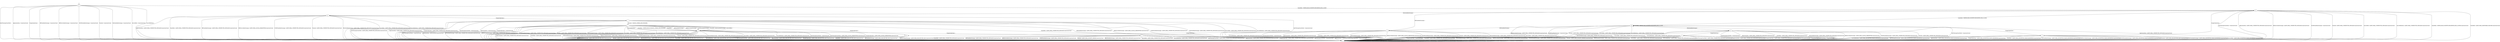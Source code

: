 digraph "" {
	graph [configurations="0.9.7-TLS10|0.9.7e-TLS10|0.9.8l-TLS10|0.9.8s-TLS10"];
	node [label="\N"];
	__start0	[feature=True,
		label="",
		shape=none];
	b	[feature=True];
	__start0 -> b	[key=0];
	c	[feature="0.9.7-TLS10|0.9.7e-TLS10|0.9.8l-TLS10|0.9.8s-TLS10"];
	b -> c	[key=0,
		feature="0.9.7-TLS10|0.9.7e-TLS10|0.9.8l-TLS10|0.9.8s-TLS10",
		label="AlertWarningCloseNotify / -"];
	b -> c	[key=1,
		feature="0.9.7-TLS10|0.9.7e-TLS10|0.9.8l-TLS10|0.9.8s-TLS10",
		label="ApplicationData / ConnectionClosed"];
	b -> c	[key=2,
		feature="0.9.7-TLS10|0.9.7e-TLS10|0.9.8l-TLS10|0.9.8s-TLS10",
		label="ChangeCipherSpec / -"];
	b -> c	[key=3,
		feature="0.9.7-TLS10|0.9.7e-TLS10|0.9.8l-TLS10|0.9.8s-TLS10",
		label="DHClientKeyExchange / ConnectionClosed"];
	b -> c	[key=4,
		feature="0.9.7-TLS10|0.9.7e-TLS10|0.9.8l-TLS10|0.9.8s-TLS10",
		label="DHEServerKeyExchange / ConnectionClosed"];
	b -> c	[key=5,
		feature="0.9.7-TLS10|0.9.7e-TLS10|0.9.8l-TLS10|0.9.8s-TLS10",
		label="ECDHClientKeyExchange / ConnectionClosed"];
	b -> c	[key=6,
		feature="0.9.7-TLS10|0.9.7e-TLS10|0.9.8l-TLS10|0.9.8s-TLS10",
		label="Finished / ConnectionClosed"];
	b -> c	[key=7,
		feature="0.9.7-TLS10|0.9.7e-TLS10|0.9.8l-TLS10|0.9.8s-TLS10",
		label="RSAClientKeyExchange / ConnectionClosed"];
	b -> c	[key=8,
		feature="0.9.7-TLS10|0.9.7e-TLS10|0.9.8l-TLS10|0.9.8s-TLS10",
		label="ServerHello / ConnectionClosed"];
	b -> c	[key=9,
		feature="0.9.7-TLS10|0.9.7e-TLS10|0.9.8l-TLS10|0.9.8s-TLS10",
		label="ServerHelloDone / -"];
	d	[feature="0.9.7-TLS10|0.9.7e-TLS10|0.9.8l-TLS10|0.9.8s-TLS10"];
	b -> d	[key=0,
		feature="0.9.7-TLS10|0.9.7e-TLS10|0.9.8l-TLS10|0.9.8s-TLS10",
		label="ClientHello / SERVER_HELLO|CERTIFICATE|SERVER_HELLO_DONE"];
	c -> c	[key=0,
		feature="0.9.7-TLS10|0.9.7e-TLS10|0.9.8l-TLS10|0.9.8s-TLS10",
		label="AlertWarningCloseNotify / ConnectionClosed"];
	c -> c	[key=1,
		feature="0.9.7-TLS10|0.9.7e-TLS10|0.9.8l-TLS10|0.9.8s-TLS10",
		label="ApplicationData / ConnectionClosed"];
	c -> c	[key=2,
		feature="0.9.7-TLS10|0.9.7e-TLS10|0.9.8l-TLS10|0.9.8s-TLS10",
		label="ChangeCipherSpec / ConnectionClosed"];
	c -> c	[key=3,
		feature="0.9.7-TLS10|0.9.7e-TLS10|0.9.8l-TLS10|0.9.8s-TLS10",
		label="ClientHello / ConnectionClosed"];
	c -> c	[key=4,
		feature="0.9.7-TLS10|0.9.7e-TLS10|0.9.8l-TLS10|0.9.8s-TLS10",
		label="DHClientKeyExchange / ConnectionClosed"];
	c -> c	[key=5,
		feature="0.9.7-TLS10|0.9.7e-TLS10|0.9.8l-TLS10|0.9.8s-TLS10",
		label="DHEServerKeyExchange / ConnectionClosed"];
	c -> c	[key=6,
		feature="0.9.7-TLS10|0.9.7e-TLS10|0.9.8l-TLS10|0.9.8s-TLS10",
		label="ECDHClientKeyExchange / ConnectionClosed"];
	c -> c	[key=7,
		feature="0.9.7-TLS10|0.9.7e-TLS10|0.9.8l-TLS10|0.9.8s-TLS10",
		label="Finished / ConnectionClosed"];
	c -> c	[key=8,
		feature="0.9.7-TLS10|0.9.7e-TLS10|0.9.8l-TLS10|0.9.8s-TLS10",
		label="RSAClientKeyExchange / ConnectionClosed"];
	c -> c	[key=9,
		feature="0.9.7-TLS10|0.9.7e-TLS10|0.9.8l-TLS10|0.9.8s-TLS10",
		label="ServerHello / ConnectionClosed"];
	c -> c	[key=10,
		feature="0.9.7-TLS10|0.9.7e-TLS10|0.9.8l-TLS10|0.9.8s-TLS10",
		label="ServerHelloDone / ConnectionClosed"];
	d -> c	[key=0,
		feature="0.9.7-TLS10|0.9.7e-TLS10|0.9.8l-TLS10|0.9.8s-TLS10",
		label="AlertWarningCloseNotify / ConnectionClosed"];
	d -> c	[key=1,
		feature="0.9.7-TLS10|0.9.7e-TLS10|0.9.8l-TLS10|0.9.8s-TLS10",
		label="ApplicationData / ALERT_FATAL_UNEXPECTED_MESSAGE|ConnectionClosed"];
	d -> c	[key=2,
		feature="0.9.7-TLS10|0.9.7e-TLS10|0.9.8l-TLS10|0.9.8s-TLS10",
		label="DHEServerKeyExchange / ALERT_FATAL_UNEXPECTED_MESSAGE|ConnectionClosed"];
	d -> c	[key=3,
		feature="0.9.7-TLS10|0.9.7e-TLS10|0.9.8l-TLS10|0.9.8s-TLS10",
		label="ECDHClientKeyExchange / ConnectionClosed"];
	d -> c	[key=4,
		feature="0.9.7-TLS10|0.9.7e-TLS10|0.9.8l-TLS10|0.9.8s-TLS10",
		label="Finished / ALERT_FATAL_UNEXPECTED_MESSAGE|ConnectionClosed"];
	d -> c	[key=5,
		feature="0.9.7-TLS10|0.9.7e-TLS10|0.9.8l-TLS10|0.9.8s-TLS10",
		label="ServerHello / ALERT_FATAL_UNEXPECTED_MESSAGE|ConnectionClosed"];
	d -> c	[key=6,
		feature="0.9.7-TLS10|0.9.7e-TLS10|0.9.8l-TLS10|0.9.8s-TLS10",
		label="ServerHelloDone / ALERT_FATAL_UNEXPECTED_MESSAGE|ConnectionClosed"];
	d -> c	[key=7,
		feature="0.9.8s-TLS10",
		label="ClientHello / SERVER_HELLO|CERTIFICATE|SERVER_HELLO_DONE|ConnectionClosed"];
	d -> c	[key=8,
		feature="0.9.8l-TLS10",
		label="ClientHello / ALERT_FATAL_HANDSHAKE_FAILURE|ConnectionClosed"];
	e	[feature="0.9.7-TLS10|0.9.7e-TLS10|0.9.8l-TLS10|0.9.8s-TLS10"];
	d -> e	[key=0,
		feature="0.9.7-TLS10|0.9.7e-TLS10|0.9.8l-TLS10|0.9.8s-TLS10",
		label="ChangeCipherSpec / -"];
	f	[feature="0.9.7-TLS10|0.9.7e-TLS10|0.9.8l-TLS10|0.9.8s-TLS10"];
	d -> f	[key=0,
		feature="0.9.7-TLS10|0.9.7e-TLS10|0.9.8l-TLS10|0.9.8s-TLS10",
		label="DHClientKeyExchange / -"];
	g	[feature="0.9.7-TLS10|0.9.7e-TLS10|0.9.8l-TLS10|0.9.8s-TLS10"];
	d -> g	[key=0,
		feature="0.9.7-TLS10|0.9.7e-TLS10|0.9.8l-TLS10|0.9.8s-TLS10",
		label="RSAClientKeyExchange / -"];
	m	[feature="0.9.7e-TLS10|0.9.7-TLS10"];
	d -> m	[key=0,
		feature="0.9.7-TLS10|0.9.7e-TLS10",
		label="ClientHello / SERVER_HELLO|CERTIFICATE|SERVER_HELLO_DONE"];
	e -> c	[key=0,
		feature="0.9.7-TLS10|0.9.7e-TLS10|0.9.8l-TLS10|0.9.8s-TLS10",
		label="AlertWarningCloseNotify / ALERT_FATAL_DECRYPTION_FAILED_RESERVED|ConnectionClosed"];
	e -> c	[key=1,
		feature="0.9.7-TLS10|0.9.7e-TLS10|0.9.8l-TLS10|0.9.8s-TLS10",
		label="ApplicationData / ALERT_FATAL_DECRYPTION_FAILED_RESERVED|ConnectionClosed"];
	e -> c	[key=2,
		feature="0.9.7-TLS10|0.9.7e-TLS10|0.9.8l-TLS10|0.9.8s-TLS10",
		label="ChangeCipherSpec / ALERT_FATAL_DECRYPTION_FAILED_RESERVED|ConnectionClosed"];
	e -> c	[key=3,
		feature="0.9.7-TLS10|0.9.7e-TLS10|0.9.8l-TLS10|0.9.8s-TLS10",
		label="ClientHello / ALERT_FATAL_DECRYPTION_FAILED_RESERVED|ConnectionClosed"];
	e -> c	[key=4,
		feature="0.9.7-TLS10|0.9.7e-TLS10|0.9.8l-TLS10|0.9.8s-TLS10",
		label="DHClientKeyExchange / ALERT_FATAL_DECRYPTION_FAILED_RESERVED|ConnectionClosed"];
	e -> c	[key=5,
		feature="0.9.7-TLS10|0.9.7e-TLS10|0.9.8l-TLS10|0.9.8s-TLS10",
		label="DHEServerKeyExchange / ALERT_FATAL_DECRYPTION_FAILED_RESERVED|ConnectionClosed"];
	e -> c	[key=6,
		feature="0.9.7-TLS10|0.9.7e-TLS10|0.9.8l-TLS10|0.9.8s-TLS10",
		label="ECDHClientKeyExchange / ALERT_FATAL_DECRYPTION_FAILED_RESERVED|ConnectionClosed"];
	e -> c	[key=7,
		feature="0.9.7-TLS10|0.9.7e-TLS10|0.9.8l-TLS10|0.9.8s-TLS10",
		label="Finished / ALERT_FATAL_BAD_RECORD_MAC|ConnectionClosed"];
	e -> c	[key=8,
		feature="0.9.7-TLS10|0.9.7e-TLS10|0.9.8l-TLS10|0.9.8s-TLS10",
		label="RSAClientKeyExchange / ALERT_FATAL_DECRYPTION_FAILED_RESERVED|ConnectionClosed"];
	e -> c	[key=9,
		feature="0.9.7-TLS10|0.9.7e-TLS10|0.9.8l-TLS10|0.9.8s-TLS10",
		label="ServerHello / ALERT_FATAL_DECRYPTION_FAILED_RESERVED|ConnectionClosed"];
	e -> c	[key=10,
		feature="0.9.7-TLS10|0.9.7e-TLS10|0.9.8l-TLS10|0.9.8s-TLS10",
		label="ServerHelloDone / ALERT_FATAL_DECRYPTION_FAILED_RESERVED|ConnectionClosed"];
	f -> c	[key=0,
		feature="0.9.7-TLS10|0.9.7e-TLS10|0.9.8l-TLS10|0.9.8s-TLS10",
		label="AlertWarningCloseNotify / ConnectionClosed"];
	f -> c	[key=1,
		feature="0.9.7-TLS10|0.9.7e-TLS10|0.9.8l-TLS10|0.9.8s-TLS10",
		label="ApplicationData / ALERT_FATAL_UNEXPECTED_MESSAGE|ConnectionClosed"];
	f -> c	[key=2,
		feature="0.9.7-TLS10|0.9.7e-TLS10|0.9.8l-TLS10|0.9.8s-TLS10",
		label="ClientHello / ALERT_FATAL_UNEXPECTED_MESSAGE|ConnectionClosed"];
	f -> c	[key=3,
		feature="0.9.7-TLS10|0.9.7e-TLS10|0.9.8l-TLS10|0.9.8s-TLS10",
		label="DHClientKeyExchange / ALERT_FATAL_UNEXPECTED_MESSAGE|ConnectionClosed"];
	f -> c	[key=4,
		feature="0.9.7-TLS10|0.9.7e-TLS10|0.9.8l-TLS10|0.9.8s-TLS10",
		label="DHEServerKeyExchange / ALERT_FATAL_ILLEGAL_PARAMETER|ConnectionClosed"];
	f -> c	[key=5,
		feature="0.9.7-TLS10|0.9.7e-TLS10|0.9.8l-TLS10|0.9.8s-TLS10",
		label="ECDHClientKeyExchange / ALERT_FATAL_UNEXPECTED_MESSAGE|ConnectionClosed"];
	f -> c	[key=6,
		feature="0.9.7-TLS10|0.9.7e-TLS10|0.9.8l-TLS10|0.9.8s-TLS10",
		label="Finished / ALERT_FATAL_UNEXPECTED_MESSAGE|ConnectionClosed"];
	f -> c	[key=7,
		feature="0.9.7-TLS10|0.9.7e-TLS10|0.9.8l-TLS10|0.9.8s-TLS10",
		label="RSAClientKeyExchange / ALERT_FATAL_UNEXPECTED_MESSAGE|ConnectionClosed"];
	f -> c	[key=8,
		feature="0.9.7-TLS10|0.9.7e-TLS10|0.9.8l-TLS10|0.9.8s-TLS10",
		label="ServerHello / ALERT_FATAL_UNEXPECTED_MESSAGE|ConnectionClosed"];
	f -> c	[key=9,
		feature="0.9.7-TLS10|0.9.7e-TLS10|0.9.8l-TLS10|0.9.8s-TLS10",
		label="ServerHelloDone / ALERT_FATAL_UNEXPECTED_MESSAGE|ConnectionClosed"];
	h	[feature="0.9.7-TLS10|0.9.7e-TLS10|0.9.8l-TLS10|0.9.8s-TLS10"];
	f -> h	[key=0,
		feature="0.9.7-TLS10|0.9.7e-TLS10|0.9.8l-TLS10|0.9.8s-TLS10",
		label="ChangeCipherSpec / -"];
	g -> c	[key=0,
		feature="0.9.7-TLS10|0.9.7e-TLS10|0.9.8l-TLS10|0.9.8s-TLS10",
		label="AlertWarningCloseNotify / ConnectionClosed"];
	g -> c	[key=1,
		feature="0.9.7-TLS10|0.9.7e-TLS10|0.9.8l-TLS10|0.9.8s-TLS10",
		label="ApplicationData / ALERT_FATAL_UNEXPECTED_MESSAGE|ConnectionClosed"];
	g -> c	[key=2,
		feature="0.9.7-TLS10|0.9.7e-TLS10|0.9.8l-TLS10|0.9.8s-TLS10",
		label="ClientHello / ALERT_FATAL_UNEXPECTED_MESSAGE|ConnectionClosed"];
	g -> c	[key=3,
		feature="0.9.7-TLS10|0.9.7e-TLS10|0.9.8l-TLS10|0.9.8s-TLS10",
		label="DHClientKeyExchange / ALERT_FATAL_UNEXPECTED_MESSAGE|ConnectionClosed"];
	g -> c	[key=4,
		feature="0.9.7-TLS10|0.9.7e-TLS10|0.9.8l-TLS10|0.9.8s-TLS10",
		label="DHEServerKeyExchange / ALERT_FATAL_ILLEGAL_PARAMETER|ConnectionClosed"];
	g -> c	[key=5,
		feature="0.9.7-TLS10|0.9.7e-TLS10|0.9.8l-TLS10|0.9.8s-TLS10",
		label="ECDHClientKeyExchange / ALERT_FATAL_UNEXPECTED_MESSAGE|ConnectionClosed"];
	g -> c	[key=6,
		feature="0.9.7-TLS10|0.9.7e-TLS10|0.9.8l-TLS10|0.9.8s-TLS10",
		label="Finished / ALERT_FATAL_UNEXPECTED_MESSAGE|ConnectionClosed"];
	g -> c	[key=7,
		feature="0.9.7-TLS10|0.9.7e-TLS10|0.9.8l-TLS10|0.9.8s-TLS10",
		label="RSAClientKeyExchange / ALERT_FATAL_UNEXPECTED_MESSAGE|ConnectionClosed"];
	g -> c	[key=8,
		feature="0.9.7-TLS10|0.9.7e-TLS10|0.9.8l-TLS10|0.9.8s-TLS10",
		label="ServerHello / ALERT_FATAL_UNEXPECTED_MESSAGE|ConnectionClosed"];
	g -> c	[key=9,
		feature="0.9.7-TLS10|0.9.7e-TLS10|0.9.8l-TLS10|0.9.8s-TLS10",
		label="ServerHelloDone / ALERT_FATAL_UNEXPECTED_MESSAGE|ConnectionClosed"];
	i	[feature="0.9.7-TLS10|0.9.7e-TLS10|0.9.8l-TLS10|0.9.8s-TLS10"];
	g -> i	[key=0,
		feature="0.9.7-TLS10|0.9.7e-TLS10|0.9.8l-TLS10|0.9.8s-TLS10",
		label="ChangeCipherSpec / -"];
	h -> c	[key=0,
		feature="0.9.7-TLS10|0.9.7e-TLS10|0.9.8l-TLS10|0.9.8s-TLS10",
		label="AlertWarningCloseNotify / ALERT_FATAL_BAD_RECORD_MAC|ConnectionClosed"];
	h -> c	[key=1,
		feature="0.9.7-TLS10|0.9.7e-TLS10|0.9.8l-TLS10|0.9.8s-TLS10",
		label="ApplicationData / ALERT_FATAL_BAD_RECORD_MAC|ConnectionClosed"];
	h -> c	[key=2,
		feature="0.9.7-TLS10|0.9.7e-TLS10|0.9.8l-TLS10|0.9.8s-TLS10",
		label="ChangeCipherSpec / ALERT_FATAL_BAD_RECORD_MAC|ConnectionClosed"];
	h -> c	[key=3,
		feature="0.9.7-TLS10|0.9.7e-TLS10|0.9.8l-TLS10|0.9.8s-TLS10",
		label="ClientHello / ALERT_FATAL_BAD_RECORD_MAC|ConnectionClosed"];
	h -> c	[key=4,
		feature="0.9.7-TLS10|0.9.7e-TLS10|0.9.8l-TLS10|0.9.8s-TLS10",
		label="DHClientKeyExchange / ALERT_FATAL_BAD_RECORD_MAC|ConnectionClosed"];
	h -> c	[key=5,
		feature="0.9.7-TLS10|0.9.7e-TLS10|0.9.8l-TLS10|0.9.8s-TLS10",
		label="DHEServerKeyExchange / ALERT_FATAL_BAD_RECORD_MAC|ConnectionClosed"];
	h -> c	[key=6,
		feature="0.9.7-TLS10|0.9.7e-TLS10|0.9.8l-TLS10|0.9.8s-TLS10",
		label="ECDHClientKeyExchange / ALERT_FATAL_BAD_RECORD_MAC|ConnectionClosed"];
	h -> c	[key=7,
		feature="0.9.7-TLS10|0.9.7e-TLS10|0.9.8l-TLS10|0.9.8s-TLS10",
		label="Finished / ALERT_FATAL_BAD_RECORD_MAC|ConnectionClosed"];
	h -> c	[key=8,
		feature="0.9.7-TLS10|0.9.7e-TLS10|0.9.8l-TLS10|0.9.8s-TLS10",
		label="RSAClientKeyExchange / ALERT_FATAL_BAD_RECORD_MAC|ConnectionClosed"];
	h -> c	[key=9,
		feature="0.9.7-TLS10|0.9.7e-TLS10|0.9.8l-TLS10|0.9.8s-TLS10",
		label="ServerHello / ALERT_FATAL_BAD_RECORD_MAC|ConnectionClosed"];
	h -> c	[key=10,
		feature="0.9.7-TLS10|0.9.7e-TLS10|0.9.8l-TLS10|0.9.8s-TLS10",
		label="ServerHelloDone / ALERT_FATAL_BAD_RECORD_MAC|ConnectionClosed"];
	i -> c	[key=0,
		feature="0.9.7-TLS10|0.9.7e-TLS10|0.9.8l-TLS10|0.9.8s-TLS10",
		label="ClientHello / ALERT_FATAL_UNEXPECTED_MESSAGE|ConnectionClosed"];
	i -> c	[key=1,
		feature="0.9.7-TLS10|0.9.7e-TLS10|0.9.8l-TLS10|0.9.8s-TLS10",
		label="DHClientKeyExchange / ALERT_FATAL_UNEXPECTED_MESSAGE|ConnectionClosed"];
	i -> c	[key=2,
		feature="0.9.7-TLS10|0.9.7e-TLS10|0.9.8l-TLS10|0.9.8s-TLS10",
		label="DHEServerKeyExchange / ALERT_FATAL_ILLEGAL_PARAMETER|ConnectionClosed"];
	i -> c	[key=3,
		feature="0.9.7-TLS10|0.9.7e-TLS10|0.9.8l-TLS10|0.9.8s-TLS10",
		label="ECDHClientKeyExchange / ALERT_FATAL_UNEXPECTED_MESSAGE|ConnectionClosed"];
	i -> c	[key=4,
		feature="0.9.7-TLS10|0.9.7e-TLS10|0.9.8l-TLS10|0.9.8s-TLS10",
		label="RSAClientKeyExchange / ALERT_FATAL_UNEXPECTED_MESSAGE|ConnectionClosed"];
	i -> c	[key=5,
		feature="0.9.7-TLS10|0.9.7e-TLS10|0.9.8l-TLS10|0.9.8s-TLS10",
		label="ServerHello / ALERT_FATAL_UNEXPECTED_MESSAGE|ConnectionClosed"];
	i -> c	[key=6,
		feature="0.9.7-TLS10|0.9.7e-TLS10|0.9.8l-TLS10|0.9.8s-TLS10",
		label="ServerHelloDone / ALERT_FATAL_UNEXPECTED_MESSAGE|ConnectionClosed"];
	i -> c	[key=7,
		feature="0.9.7e-TLS10|0.9.8l-TLS10|0.9.8s-TLS10",
		label="AlertWarningCloseNotify / ALERT_FATAL_UNEXPECTED_MESSAGE|ConnectionClosed"];
	i -> c	[key=8,
		feature="0.9.7e-TLS10|0.9.8l-TLS10|0.9.8s-TLS10",
		label="ApplicationData / ALERT_FATAL_UNEXPECTED_MESSAGE|ConnectionClosed"];
	i -> c	[key=9,
		feature="0.9.7e-TLS10|0.9.8l-TLS10|0.9.8s-TLS10",
		label="ChangeCipherSpec / ALERT_FATAL_UNEXPECTED_MESSAGE|ConnectionClosed"];
	i -> c	[key=10,
		feature="0.9.7-TLS10",
		label="AlertWarningCloseNotify / ConnectionClosed"];
	i -> c	[key=11,
		feature="0.9.7-TLS10",
		label="ApplicationData / ConnectionClosed"];
	i -> c	[key=12,
		feature="0.9.7-TLS10",
		label="ChangeCipherSpec / ConnectionClosed"];
	j	[feature="0.9.7-TLS10|0.9.7e-TLS10|0.9.8l-TLS10|0.9.8s-TLS10"];
	i -> j	[key=0,
		feature="0.9.7-TLS10|0.9.7e-TLS10|0.9.8l-TLS10|0.9.8s-TLS10",
		label="Finished / CHANGE_CIPHER_SPEC|FINISHED"];
	j -> c	[key=0,
		feature="0.9.7-TLS10|0.9.7e-TLS10|0.9.8l-TLS10|0.9.8s-TLS10",
		label="AlertWarningCloseNotify / ConnectionClosed"];
	j -> c	[key=1,
		feature="0.9.7-TLS10|0.9.7e-TLS10|0.9.8l-TLS10|0.9.8s-TLS10",
		label="ApplicationData / APPLICATION|ConnectionClosed"];
	j -> c	[key=2,
		feature="0.9.7-TLS10|0.9.7e-TLS10|0.9.8s-TLS10",
		label="DHClientKeyExchange / ALERT_FATAL_UNEXPECTED_MESSAGE|ConnectionClosed"];
	j -> c	[key=3,
		feature="0.9.7-TLS10|0.9.7e-TLS10|0.9.8s-TLS10",
		label="DHEServerKeyExchange / ALERT_FATAL_UNEXPECTED_MESSAGE|ConnectionClosed"];
	j -> c	[key=4,
		feature="0.9.7-TLS10|0.9.7e-TLS10|0.9.8s-TLS10",
		label="ECDHClientKeyExchange / ALERT_FATAL_UNEXPECTED_MESSAGE|ConnectionClosed"];
	j -> c	[key=5,
		feature="0.9.7-TLS10|0.9.7e-TLS10|0.9.8s-TLS10",
		label="Finished / ALERT_FATAL_UNEXPECTED_MESSAGE|ConnectionClosed"];
	j -> c	[key=6,
		feature="0.9.7-TLS10|0.9.7e-TLS10|0.9.8s-TLS10",
		label="RSAClientKeyExchange / ALERT_FATAL_UNEXPECTED_MESSAGE|ConnectionClosed"];
	j -> c	[key=7,
		feature="0.9.7-TLS10|0.9.7e-TLS10|0.9.8s-TLS10",
		label="ServerHello / ALERT_FATAL_UNEXPECTED_MESSAGE|ConnectionClosed"];
	j -> c	[key=8,
		feature="0.9.7-TLS10|0.9.7e-TLS10|0.9.8s-TLS10",
		label="ServerHelloDone / ALERT_FATAL_UNEXPECTED_MESSAGE|ConnectionClosed"];
	j -> h	[key=0,
		feature="0.9.7-TLS10|0.9.7e-TLS10|0.9.8l-TLS10|0.9.8s-TLS10",
		label="ChangeCipherSpec / -"];
	k	[feature="0.9.7-TLS10|0.9.7e-TLS10|0.9.8l-TLS10|0.9.8s-TLS10"];
	j -> k	[key=0,
		feature="0.9.7-TLS10|0.9.7e-TLS10|0.9.8s-TLS10",
		label="ClientHello / SERVER_HELLO|CHANGE_CIPHER_SPEC|FINISHED"];
	j -> k	[key=1,
		feature="0.9.8l-TLS10",
		label="ClientHello / -"];
	j -> k	[key=2,
		feature="0.9.8l-TLS10",
		label="DHClientKeyExchange / -"];
	j -> k	[key=3,
		feature="0.9.8l-TLS10",
		label="DHEServerKeyExchange / -"];
	j -> k	[key=4,
		feature="0.9.8l-TLS10",
		label="ECDHClientKeyExchange / -"];
	j -> k	[key=5,
		feature="0.9.8l-TLS10",
		label="Finished / -"];
	j -> k	[key=6,
		feature="0.9.8l-TLS10",
		label="RSAClientKeyExchange / -"];
	j -> k	[key=7,
		feature="0.9.8l-TLS10",
		label="ServerHello / -"];
	j -> k	[key=8,
		feature="0.9.8l-TLS10",
		label="ServerHelloDone / -"];
	k -> c	[key=0,
		feature="0.9.7-TLS10|0.9.7e-TLS10|0.9.8l-TLS10|0.9.8s-TLS10",
		label="ApplicationData / ALERT_FATAL_UNEXPECTED_MESSAGE|ConnectionClosed"];
	k -> c	[key=1,
		feature="0.9.7-TLS10|0.9.7e-TLS10|0.9.8l-TLS10|0.9.8s-TLS10",
		label="ClientHello / ALERT_FATAL_UNEXPECTED_MESSAGE|ConnectionClosed"];
	k -> c	[key=2,
		feature="0.9.7-TLS10|0.9.7e-TLS10|0.9.8l-TLS10|0.9.8s-TLS10",
		label="DHClientKeyExchange / ALERT_FATAL_UNEXPECTED_MESSAGE|ConnectionClosed"];
	k -> c	[key=3,
		feature="0.9.7-TLS10|0.9.7e-TLS10|0.9.8l-TLS10|0.9.8s-TLS10",
		label="DHEServerKeyExchange / ALERT_FATAL_UNEXPECTED_MESSAGE|ConnectionClosed"];
	k -> c	[key=4,
		feature="0.9.7-TLS10|0.9.7e-TLS10|0.9.8l-TLS10|0.9.8s-TLS10",
		label="ECDHClientKeyExchange / ALERT_FATAL_UNEXPECTED_MESSAGE|ConnectionClosed"];
	k -> c	[key=5,
		feature="0.9.7-TLS10|0.9.7e-TLS10|0.9.8l-TLS10|0.9.8s-TLS10",
		label="Finished / ALERT_FATAL_UNEXPECTED_MESSAGE|ConnectionClosed"];
	k -> c	[key=6,
		feature="0.9.7-TLS10|0.9.7e-TLS10|0.9.8l-TLS10|0.9.8s-TLS10",
		label="RSAClientKeyExchange / ALERT_FATAL_UNEXPECTED_MESSAGE|ConnectionClosed"];
	k -> c	[key=7,
		feature="0.9.7-TLS10|0.9.7e-TLS10|0.9.8l-TLS10|0.9.8s-TLS10",
		label="ServerHello / ALERT_FATAL_UNEXPECTED_MESSAGE|ConnectionClosed"];
	k -> c	[key=8,
		feature="0.9.7-TLS10|0.9.7e-TLS10|0.9.8l-TLS10|0.9.8s-TLS10",
		label="ServerHelloDone / ALERT_FATAL_UNEXPECTED_MESSAGE|ConnectionClosed"];
	k -> c	[key=9,
		feature="0.9.7-TLS10|0.9.7e-TLS10|0.9.8s-TLS10",
		label="AlertWarningCloseNotify / ConnectionClosed"];
	k -> c	[key=10,
		feature="0.9.8l-TLS10",
		label="AlertWarningCloseNotify / ALERT_FATAL_ILLEGAL_PARAMETER|ConnectionClosed"];
	k -> c	[key=11,
		feature="0.9.8l-TLS10",
		label="ChangeCipherSpec / ALERT_FATAL_ILLEGAL_PARAMETER|ConnectionClosed"];
	l	[feature="0.9.7e-TLS10|0.9.7-TLS10|0.9.8s-TLS10"];
	k -> l	[key=0,
		feature="0.9.7-TLS10|0.9.7e-TLS10|0.9.8s-TLS10",
		label="ChangeCipherSpec / -"];
	l -> c	[key=0,
		feature="0.9.7-TLS10|0.9.7e-TLS10|0.9.8s-TLS10",
		label="ClientHello / ALERT_FATAL_UNEXPECTED_MESSAGE|ConnectionClosed"];
	l -> c	[key=1,
		feature="0.9.7-TLS10|0.9.7e-TLS10|0.9.8s-TLS10",
		label="DHClientKeyExchange / ALERT_FATAL_UNEXPECTED_MESSAGE|ConnectionClosed"];
	l -> c	[key=2,
		feature="0.9.7-TLS10|0.9.7e-TLS10|0.9.8s-TLS10",
		label="DHEServerKeyExchange / ALERT_FATAL_UNEXPECTED_MESSAGE|ConnectionClosed"];
	l -> c	[key=3,
		feature="0.9.7-TLS10|0.9.7e-TLS10|0.9.8s-TLS10",
		label="ECDHClientKeyExchange / ALERT_FATAL_UNEXPECTED_MESSAGE|ConnectionClosed"];
	l -> c	[key=4,
		feature="0.9.7-TLS10|0.9.7e-TLS10|0.9.8s-TLS10",
		label="Finished / ALERT_FATAL_DECRYPT_ERROR|ConnectionClosed"];
	l -> c	[key=5,
		feature="0.9.7-TLS10|0.9.7e-TLS10|0.9.8s-TLS10",
		label="RSAClientKeyExchange / ALERT_FATAL_UNEXPECTED_MESSAGE|ConnectionClosed"];
	l -> c	[key=6,
		feature="0.9.7-TLS10|0.9.7e-TLS10|0.9.8s-TLS10",
		label="ServerHello / ALERT_FATAL_UNEXPECTED_MESSAGE|ConnectionClosed"];
	l -> c	[key=7,
		feature="0.9.7-TLS10|0.9.7e-TLS10|0.9.8s-TLS10",
		label="ServerHelloDone / ALERT_FATAL_UNEXPECTED_MESSAGE|ConnectionClosed"];
	l -> c	[key=8,
		feature="0.9.7e-TLS10|0.9.8s-TLS10",
		label="AlertWarningCloseNotify / ALERT_FATAL_UNEXPECTED_MESSAGE|ConnectionClosed"];
	l -> c	[key=9,
		feature="0.9.7e-TLS10|0.9.8s-TLS10",
		label="ApplicationData / ALERT_FATAL_UNEXPECTED_MESSAGE|ConnectionClosed"];
	l -> c	[key=10,
		feature="0.9.7e-TLS10|0.9.8s-TLS10",
		label="ChangeCipherSpec / ALERT_FATAL_UNEXPECTED_MESSAGE|ConnectionClosed"];
	l -> c	[key=11,
		feature="0.9.7-TLS10",
		label="AlertWarningCloseNotify / ConnectionClosed"];
	l -> c	[key=12,
		feature="0.9.7-TLS10",
		label="ApplicationData / ConnectionClosed"];
	l -> c	[key=13,
		feature="0.9.7-TLS10",
		label="ChangeCipherSpec / ConnectionClosed"];
	m -> c	[key=0,
		feature="0.9.7-TLS10|0.9.7e-TLS10",
		label="AlertWarningCloseNotify / ConnectionClosed"];
	m -> c	[key=1,
		feature="0.9.7-TLS10|0.9.7e-TLS10",
		label="ApplicationData / ALERT_FATAL_UNEXPECTED_MESSAGE|ConnectionClosed"];
	m -> c	[key=2,
		feature="0.9.7-TLS10|0.9.7e-TLS10",
		label="DHEServerKeyExchange / ALERT_FATAL_UNEXPECTED_MESSAGE|ConnectionClosed"];
	m -> c	[key=3,
		feature="0.9.7-TLS10|0.9.7e-TLS10",
		label="ECDHClientKeyExchange / ConnectionClosed"];
	m -> c	[key=4,
		feature="0.9.7-TLS10|0.9.7e-TLS10",
		label="Finished / ALERT_FATAL_UNEXPECTED_MESSAGE|ConnectionClosed"];
	m -> c	[key=5,
		feature="0.9.7-TLS10|0.9.7e-TLS10",
		label="ServerHello / ALERT_FATAL_UNEXPECTED_MESSAGE|ConnectionClosed"];
	m -> c	[key=6,
		feature="0.9.7-TLS10|0.9.7e-TLS10",
		label="ServerHelloDone / ALERT_FATAL_UNEXPECTED_MESSAGE|ConnectionClosed"];
	m -> e	[key=0,
		feature="0.9.7-TLS10|0.9.7e-TLS10",
		label="ChangeCipherSpec / -"];
	m -> f	[key=0,
		feature="0.9.7-TLS10|0.9.7e-TLS10",
		label="DHClientKeyExchange / -"];
	m -> m	[key=0,
		feature="0.9.7-TLS10|0.9.7e-TLS10",
		label="ClientHello / SERVER_HELLO|CERTIFICATE|SERVER_HELLO_DONE"];
	n	[feature="0.9.7e-TLS10|0.9.7-TLS10"];
	m -> n	[key=0,
		feature="0.9.7-TLS10|0.9.7e-TLS10",
		label="RSAClientKeyExchange / -"];
	n -> c	[key=0,
		feature="0.9.7-TLS10|0.9.7e-TLS10",
		label="AlertWarningCloseNotify / ConnectionClosed"];
	n -> c	[key=1,
		feature="0.9.7-TLS10|0.9.7e-TLS10",
		label="ApplicationData / ALERT_FATAL_UNEXPECTED_MESSAGE|ConnectionClosed"];
	n -> c	[key=2,
		feature="0.9.7-TLS10|0.9.7e-TLS10",
		label="ClientHello / ALERT_FATAL_UNEXPECTED_MESSAGE|ConnectionClosed"];
	n -> c	[key=3,
		feature="0.9.7-TLS10|0.9.7e-TLS10",
		label="DHClientKeyExchange / ALERT_FATAL_UNEXPECTED_MESSAGE|ConnectionClosed"];
	n -> c	[key=4,
		feature="0.9.7-TLS10|0.9.7e-TLS10",
		label="DHEServerKeyExchange / ALERT_FATAL_ILLEGAL_PARAMETER|ConnectionClosed"];
	n -> c	[key=5,
		feature="0.9.7-TLS10|0.9.7e-TLS10",
		label="ECDHClientKeyExchange / ALERT_FATAL_UNEXPECTED_MESSAGE|ConnectionClosed"];
	n -> c	[key=6,
		feature="0.9.7-TLS10|0.9.7e-TLS10",
		label="Finished / ALERT_FATAL_UNEXPECTED_MESSAGE|ConnectionClosed"];
	n -> c	[key=7,
		feature="0.9.7-TLS10|0.9.7e-TLS10",
		label="RSAClientKeyExchange / ALERT_FATAL_UNEXPECTED_MESSAGE|ConnectionClosed"];
	n -> c	[key=8,
		feature="0.9.7-TLS10|0.9.7e-TLS10",
		label="ServerHello / ALERT_FATAL_UNEXPECTED_MESSAGE|ConnectionClosed"];
	n -> c	[key=9,
		feature="0.9.7-TLS10|0.9.7e-TLS10",
		label="ServerHelloDone / ALERT_FATAL_UNEXPECTED_MESSAGE|ConnectionClosed"];
	o	[feature="0.9.7e-TLS10|0.9.7-TLS10"];
	n -> o	[key=0,
		feature="0.9.7-TLS10|0.9.7e-TLS10",
		label="ChangeCipherSpec / -"];
	o -> c	[key=0,
		feature="0.9.7-TLS10|0.9.7e-TLS10",
		label="ClientHello / ALERT_FATAL_UNEXPECTED_MESSAGE|ConnectionClosed"];
	o -> c	[key=1,
		feature="0.9.7-TLS10|0.9.7e-TLS10",
		label="DHClientKeyExchange / ALERT_FATAL_UNEXPECTED_MESSAGE|ConnectionClosed"];
	o -> c	[key=2,
		feature="0.9.7-TLS10|0.9.7e-TLS10",
		label="DHEServerKeyExchange / ALERT_FATAL_ILLEGAL_PARAMETER|ConnectionClosed"];
	o -> c	[key=3,
		feature="0.9.7-TLS10|0.9.7e-TLS10",
		label="ECDHClientKeyExchange / ALERT_FATAL_UNEXPECTED_MESSAGE|ConnectionClosed"];
	o -> c	[key=4,
		feature="0.9.7-TLS10|0.9.7e-TLS10",
		label="Finished / ALERT_FATAL_DECRYPT_ERROR|ConnectionClosed"];
	o -> c	[key=5,
		feature="0.9.7-TLS10|0.9.7e-TLS10",
		label="RSAClientKeyExchange / ALERT_FATAL_UNEXPECTED_MESSAGE|ConnectionClosed"];
	o -> c	[key=6,
		feature="0.9.7-TLS10|0.9.7e-TLS10",
		label="ServerHello / ALERT_FATAL_UNEXPECTED_MESSAGE|ConnectionClosed"];
	o -> c	[key=7,
		feature="0.9.7-TLS10|0.9.7e-TLS10",
		label="ServerHelloDone / ALERT_FATAL_UNEXPECTED_MESSAGE|ConnectionClosed"];
	o -> c	[key=8,
		feature="0.9.7e-TLS10",
		label="AlertWarningCloseNotify / ALERT_FATAL_UNEXPECTED_MESSAGE|ConnectionClosed"];
	o -> c	[key=9,
		feature="0.9.7e-TLS10",
		label="ApplicationData / ALERT_FATAL_UNEXPECTED_MESSAGE|ConnectionClosed"];
	o -> c	[key=10,
		feature="0.9.7e-TLS10",
		label="ChangeCipherSpec / ALERT_FATAL_UNEXPECTED_MESSAGE|ConnectionClosed"];
	o -> c	[key=11,
		feature="0.9.7-TLS10",
		label="AlertWarningCloseNotify / ConnectionClosed"];
	o -> c	[key=12,
		feature="0.9.7-TLS10",
		label="ApplicationData / ConnectionClosed"];
	o -> c	[key=13,
		feature="0.9.7-TLS10",
		label="ChangeCipherSpec / ConnectionClosed"];
}
